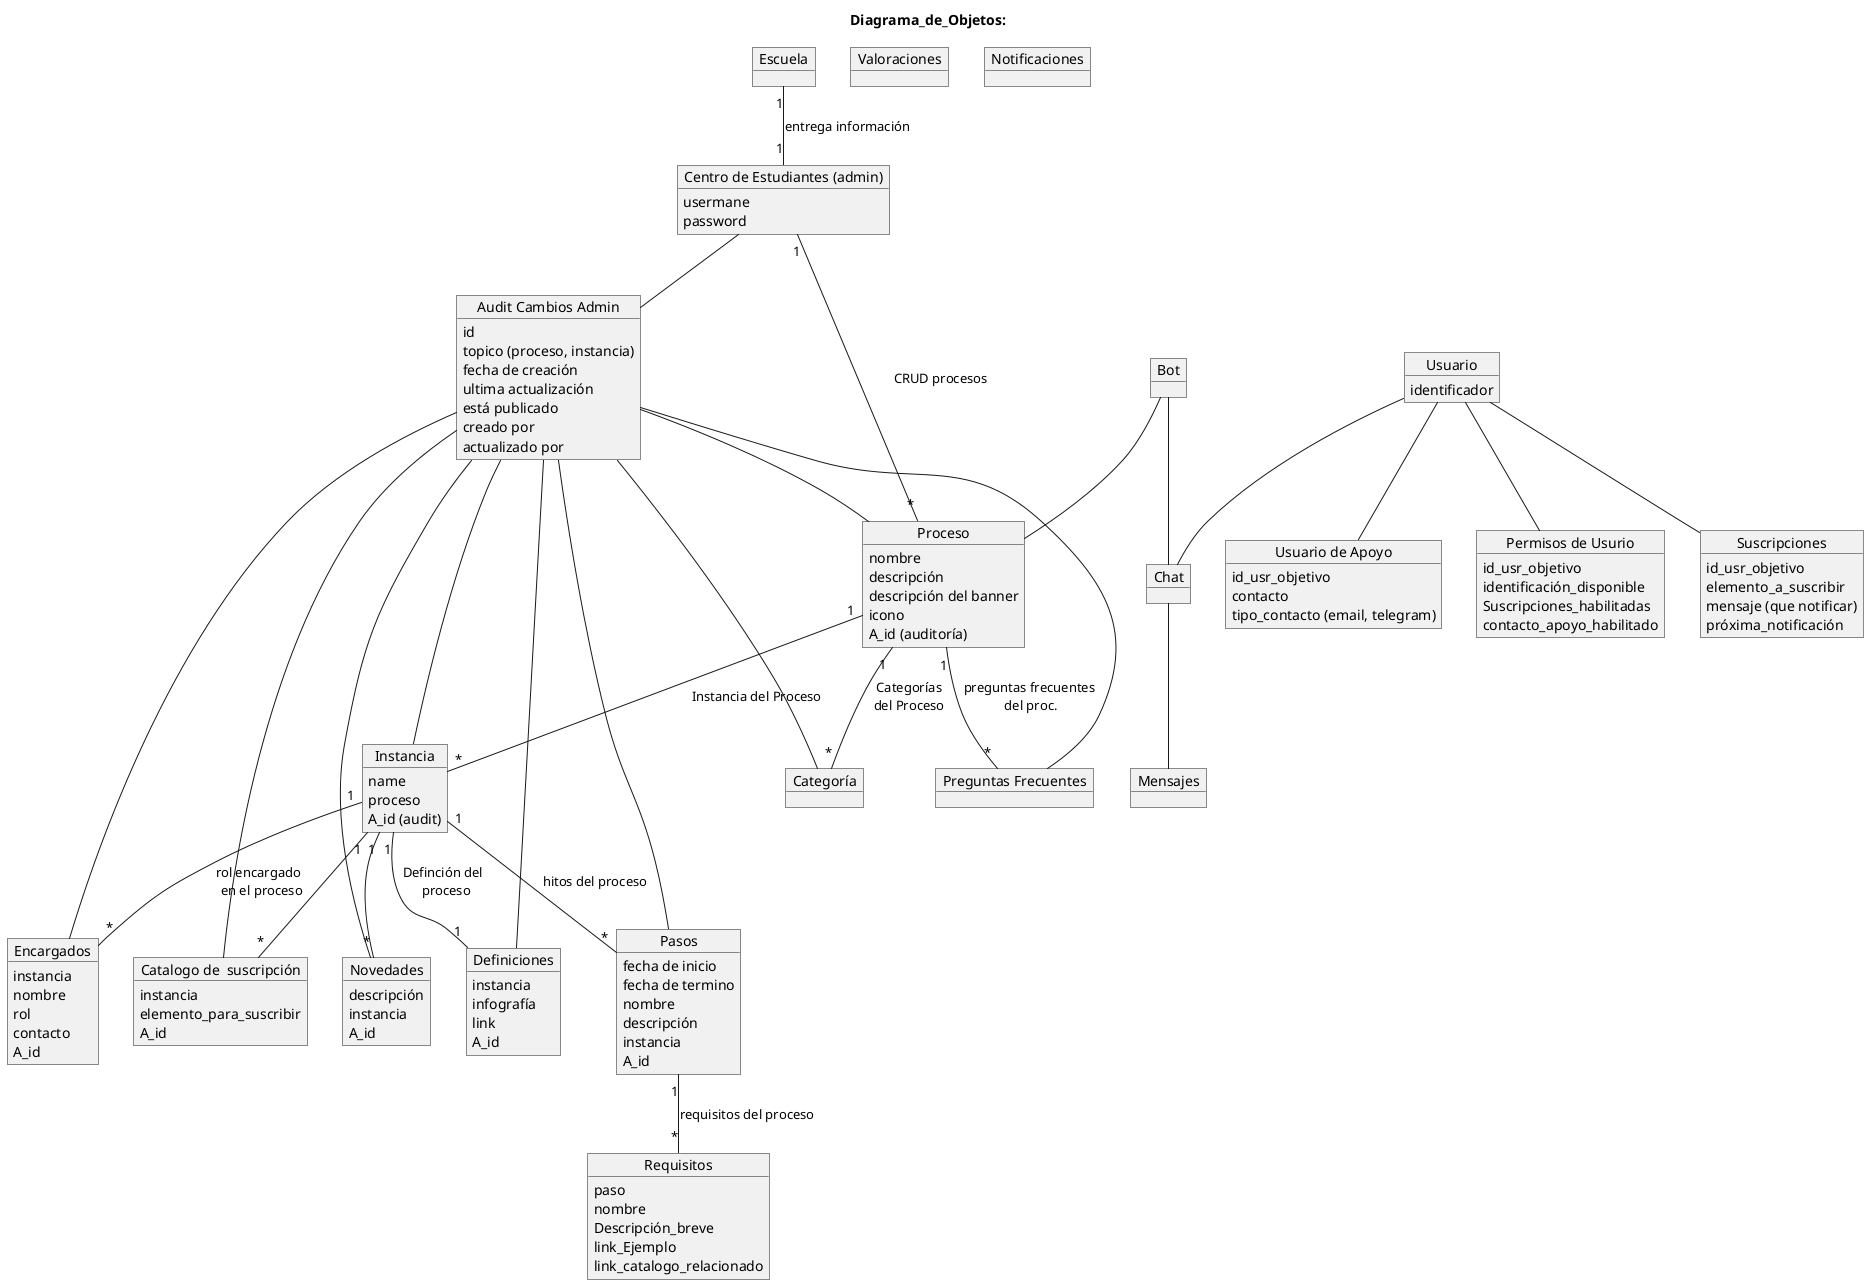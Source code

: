 @startuml
'https://plantuml.com/object-diagram
title Diagrama_de_Objetos:

'ACTORS
object "Bot" as B
object "Usuario" as U
object "Usuario de Apoyo" as UA
object "Centro de Estudiantes (admin)" as CADCC
object "Escuela" as E

'ACTORS RELATED
object "Permisos de Usurio" as UP
object "Suscripciones" as US

'INFORMATION
' ---- Proceso
    object "Proceso" as P
    object "Instancia" as PI
    object "Categoría" as PC
    object "Preguntas Frecuentes" as PF
    ' ---- Instancia de un proceso
        object "Pasos" as PIP
        object "Novedades" as PIN
        object "Definiciones" as PID
        object "Encargados" as PIE
        object "Catalogo de  suscripción" as PIS
        ' --- Relacionados a los pasos
            object "Requisitos" as PIPR

'INTERACTION
object "Chat" as C
    object "Mensajes" as M
object "Valoraciones" as V
object "Notificaciones" as N

'AUDIT
object "Audit Cambios Admin" as A

'USER
    U : identificador
    UA : id_usr_objetivo
    UA : contacto
    UA : tipo_contacto (email, telegram)
    CADCC : usermane
    CADCC : password

'USER RELATED
    UP : id_usr_objetivo
    UP : identificación_disponible
    UP : Suscripciones_habilitadas
    UP : contacto_apoyo_habilitado
    '--
    US : id_usr_objetivo
    US : elemento_a_suscribir
    US : mensaje (que notificar)
    US : próxima_notificación

'AUDIT
    A : id
    A : topico (proceso, instancia)
    A : fecha de creación
    A : ultima actualización
    A : está publicado
    A : creado por
    A : actualizado por


'PROCESO (tipo de la instancia)
    P : nombre
    P : descripción
    P : descripción del banner
    P : icono
    P : A_id (auditoría)

    'Instancia
    PI : name
    PI : proceso
    PI : A_id (audit)
        ' Pasos" as PIP
        PIP : fecha de inicio
        PIP : fecha de termino
        PIP : nombre
        PIP : descripción
        PIP : instancia
        PIP : A_id
            'Requisitos
            PIPR : paso
            PIPR : nombre
            PIPR : Descripción_breve
            PIPR : link_Ejemplo
            PIPR : link_catalogo_relacionado
        ' Novedades" as PIN
        PIN : descripción
        PIN : instancia
        PIN : A_id
        ' Definiciones" as PID
        PID : instancia
        PID : infografía
        PID : link
        PID : A_id
        ' Encargados" as PIE
        PIE : instancia
        PIE : nombre
        PIE : rol
        PIE : contacto
        PIE : A_id
        ' Catalogo de  suscripción" as PIS
        PIS : instancia
        PIS : elemento_para_suscribir
        PIS : A_id



'RELATIONS
E "1"--"1" CADCC : entrega información
CADCC "1"--"*" P: CRUD procesos
'---Proceso
P "1"--"*" PI: Instancia del Proceso
P "1"--"*" PC: Categorías\ndel Proceso
P "1"--"*" PF: preguntas frecuentes\n del proc.
    ' Process Instance
    PI "1"--"*" PIN
    PI "1"--"*" PIS
    PI "1"--"1" PID: Definción del \n proceso
    PI "1"--"*" PIE: rol encargado \n en el proceso
    PI "1"--"*" PIP: hitos del proceso
    PIP "1"--"*" PIPR: requisitos del proceso

'---BOT
B -- C
B -- P
'---Chat
C -- M

'---Usuario
U -- C
U -- UP
U -- UA
U -- US


'--- Audit
CADCC -- A
A -- P
A -- PC
A -- PI
A -- PF
A -- PIP
A -- PIN
A -- PID
A -- PIE
A -- PIS


@enduml
